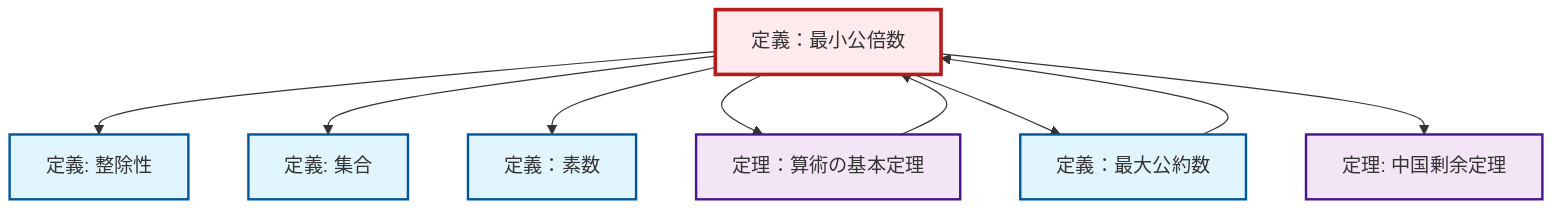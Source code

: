 graph TD
    classDef definition fill:#e1f5fe,stroke:#01579b,stroke-width:2px
    classDef theorem fill:#f3e5f5,stroke:#4a148c,stroke-width:2px
    classDef axiom fill:#fff3e0,stroke:#e65100,stroke-width:2px
    classDef example fill:#e8f5e9,stroke:#1b5e20,stroke-width:2px
    classDef current fill:#ffebee,stroke:#b71c1c,stroke-width:3px
    def-lcm["定義：最小公倍数"]:::definition
    def-prime["定義：素数"]:::definition
    thm-chinese-remainder["定理: 中国剰余定理"]:::theorem
    def-gcd["定義：最大公約数"]:::definition
    thm-fundamental-arithmetic["定理：算術の基本定理"]:::theorem
    def-set["定義: 集合"]:::definition
    def-divisibility["定義: 整除性"]:::definition
    def-gcd --> def-lcm
    def-lcm --> def-divisibility
    def-lcm --> def-set
    def-lcm --> def-prime
    def-lcm --> thm-fundamental-arithmetic
    def-lcm --> def-gcd
    thm-fundamental-arithmetic --> def-lcm
    def-lcm --> thm-chinese-remainder
    class def-lcm current